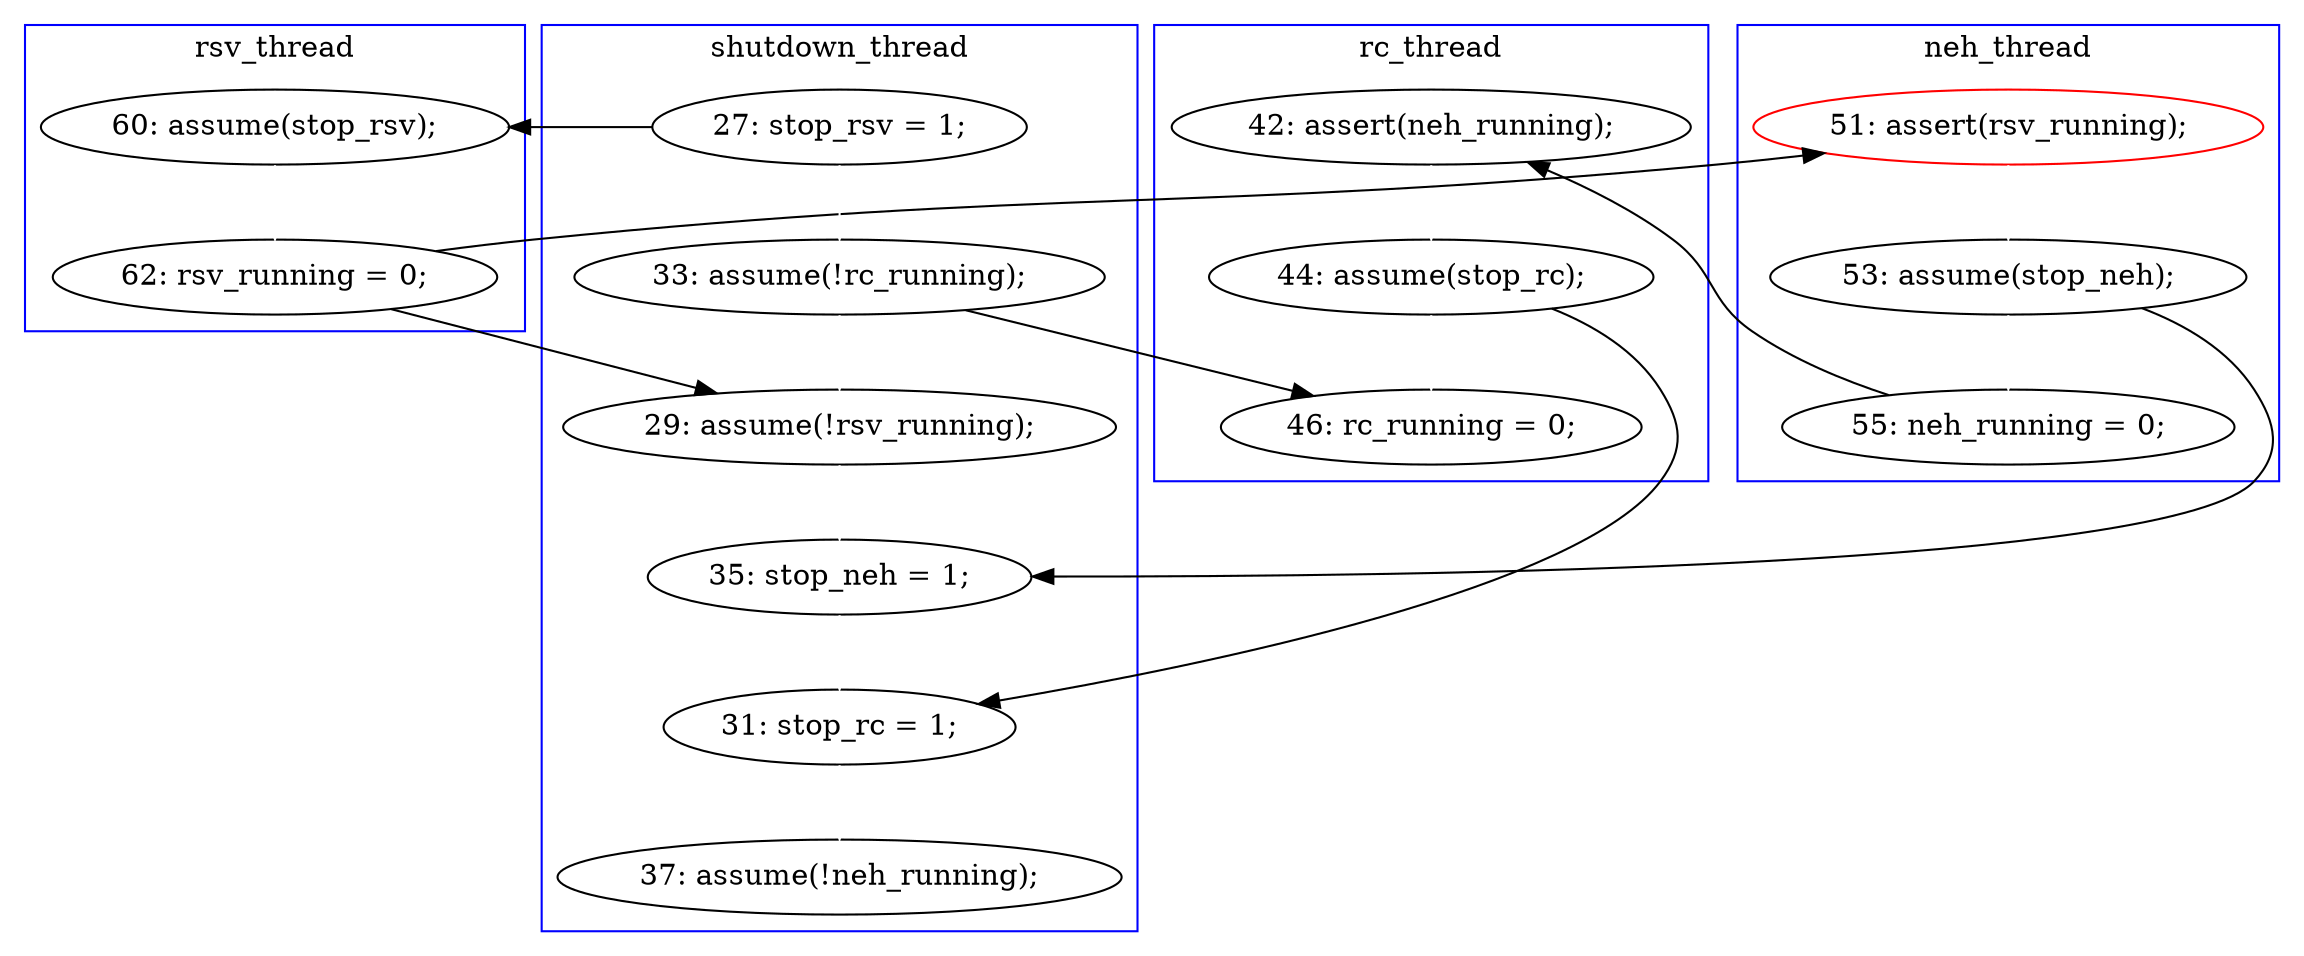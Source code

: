 digraph Counterexample {
	22 -> 23 [color = black, style = solid, constraint = false]
	23 -> 26 [color = white, style = solid]
	17 -> 18 [color = white, style = solid]
	13 -> 28 [color = white, style = solid]
	21 -> 30 [color = black, style = solid, constraint = false]
	28 -> 29 [color = white, style = solid]
	30 -> 33 [color = white, style = solid]
	13 -> 17 [color = black, style = solid, constraint = false]
	29 -> 30 [color = white, style = solid]
	21 -> 22 [color = white, style = solid]
	18 -> 20 [color = black, style = solid, constraint = false]
	26 -> 31 [color = white, style = solid]
	18 -> 29 [color = black, style = solid, constraint = false]
	26 -> 33 [color = black, style = solid, constraint = false]
	28 -> 31 [color = black, style = solid, constraint = false]
	33 -> 36 [color = white, style = solid]
	20 -> 21 [color = white, style = solid]
	subgraph cluster2 {
		label = rc_thread
		color = blue
		23  [label = "42: assert(neh_running);"]
		26  [label = "44: assume(stop_rc);"]
		31  [label = "46: rc_running = 0;"]
	}
	subgraph cluster3 {
		label = neh_thread
		color = blue
		20  [label = "51: assert(rsv_running);", color = red]
		21  [label = "53: assume(stop_neh);"]
		22  [label = "55: neh_running = 0;"]
	}
	subgraph cluster4 {
		label = rsv_thread
		color = blue
		18  [label = "62: rsv_running = 0;"]
		17  [label = "60: assume(stop_rsv);"]
	}
	subgraph cluster1 {
		label = shutdown_thread
		color = blue
		36  [label = "37: assume(!neh_running);"]
		13  [label = "27: stop_rsv = 1;"]
		33  [label = "31: stop_rc = 1;"]
		29  [label = "29: assume(!rsv_running);"]
		28  [label = "33: assume(!rc_running);"]
		30  [label = "35: stop_neh = 1;"]
	}
}
